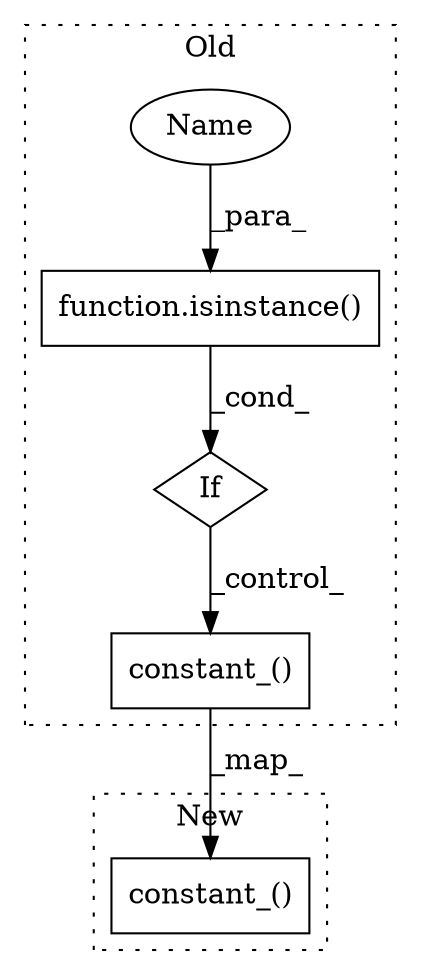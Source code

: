 digraph G {
subgraph cluster0 {
1 [label="constant_()" a="75" s="3746,3773" l="18,1" shape="box"];
3 [label="If" a="96" s="3640,3666" l="3,19" shape="diamond"];
4 [label="function.isinstance()" a="75" s="3647,3665" l="11,1" shape="box"];
5 [label="Name" a="87" s="3658" l="1" shape="ellipse"];
label = "Old";
style="dotted";
}
subgraph cluster1 {
2 [label="constant_()" a="75" s="3467,3494" l="18,1" shape="box"];
label = "New";
style="dotted";
}
1 -> 2 [label="_map_"];
3 -> 1 [label="_control_"];
4 -> 3 [label="_cond_"];
5 -> 4 [label="_para_"];
}
